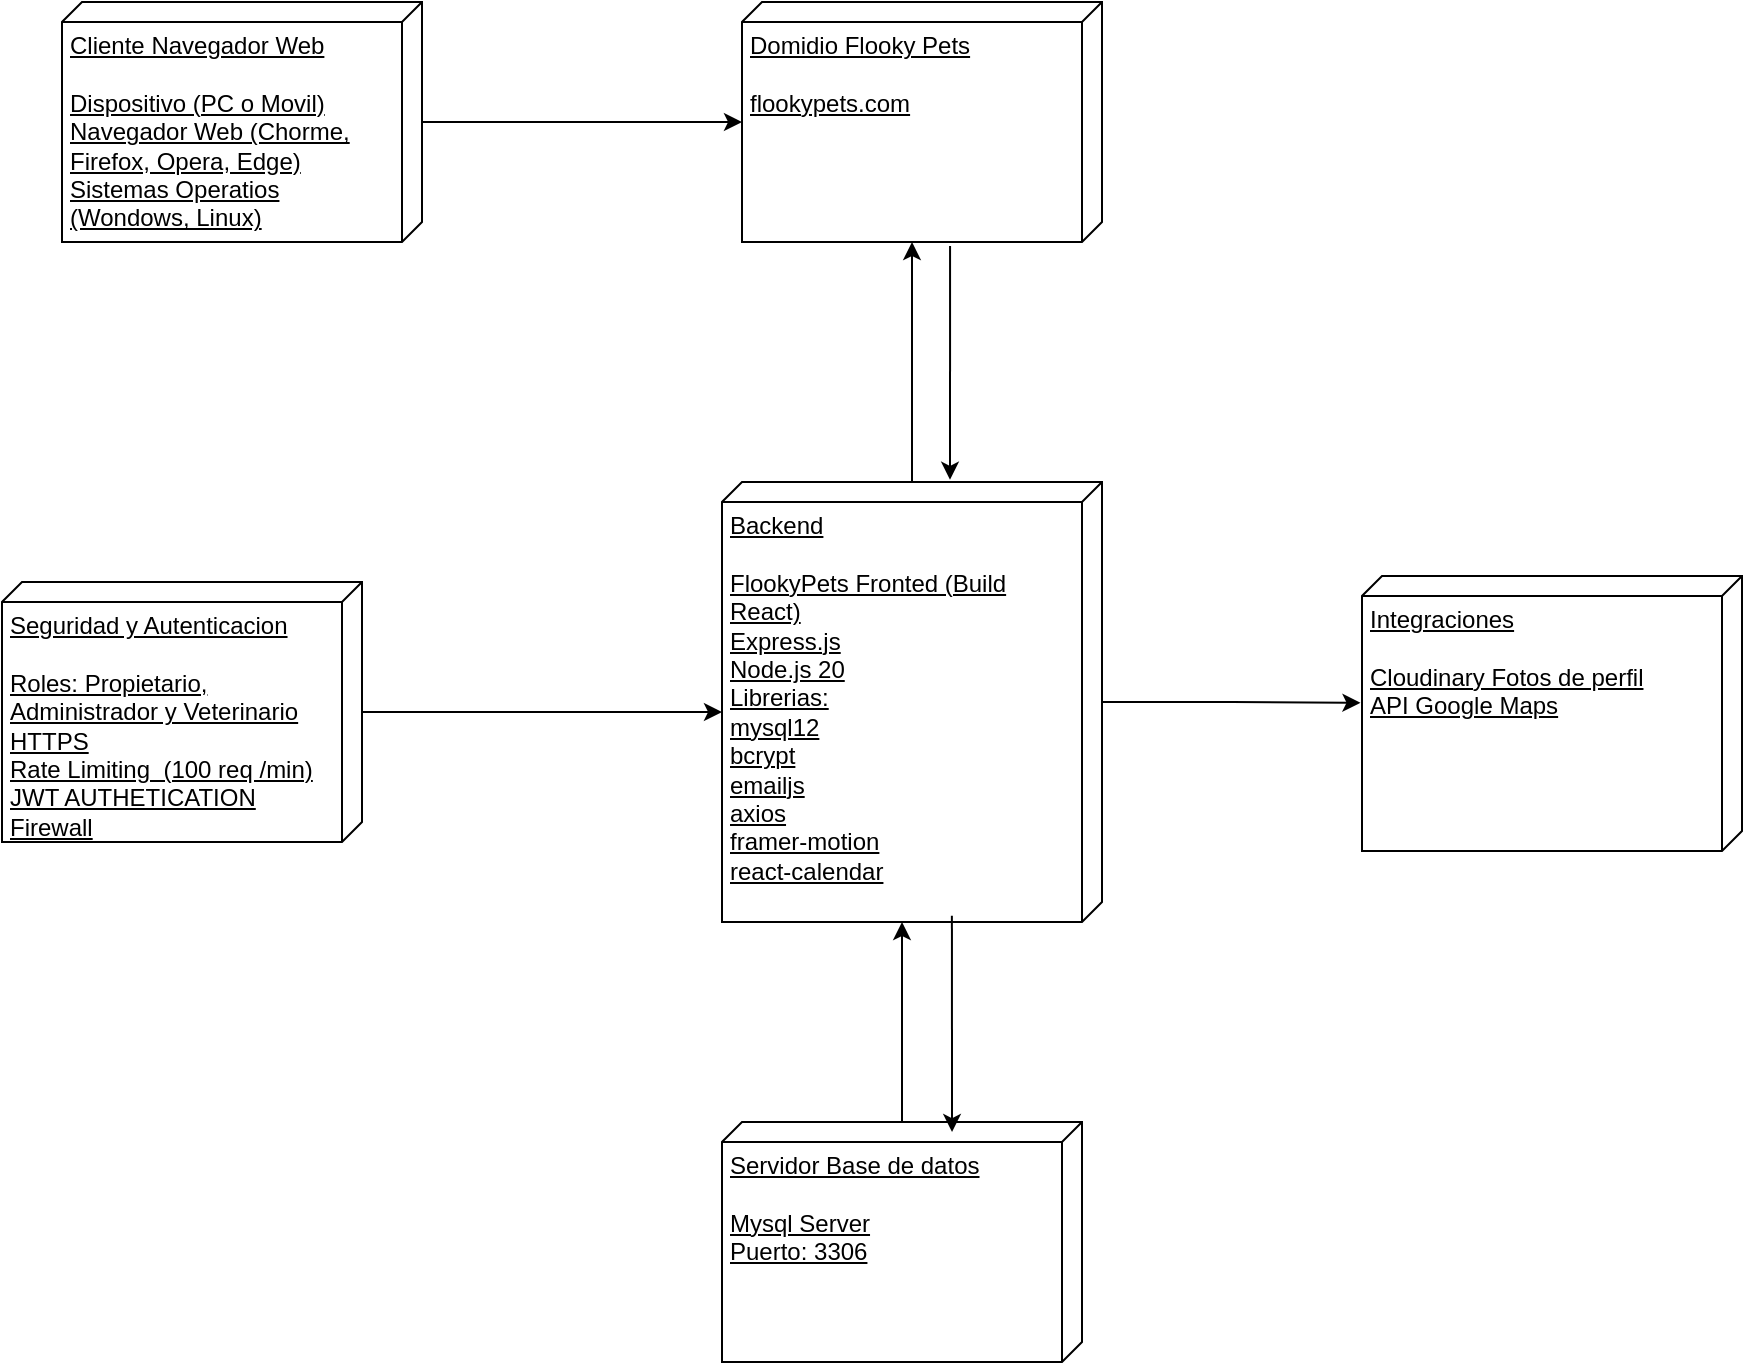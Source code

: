<mxfile version="27.2.0">
  <diagram name="Página-1" id="XO-ks9HPtesyjlmdZ-hJ">
    <mxGraphModel dx="1426" dy="785" grid="1" gridSize="10" guides="1" tooltips="1" connect="1" arrows="1" fold="1" page="1" pageScale="1" pageWidth="827" pageHeight="1169" math="0" shadow="0">
      <root>
        <mxCell id="0" />
        <mxCell id="1" parent="0" />
        <mxCell id="fUNgv41KawKYKLtGHx_W-7" style="edgeStyle=orthogonalEdgeStyle;rounded=0;orthogonalLoop=1;jettySize=auto;html=1;" parent="1" source="fUNgv41KawKYKLtGHx_W-1" target="fUNgv41KawKYKLtGHx_W-2" edge="1">
          <mxGeometry relative="1" as="geometry" />
        </mxCell>
        <mxCell id="fUNgv41KawKYKLtGHx_W-1" value="Cliente Navegador Web&lt;div&gt;&lt;br&gt;&lt;/div&gt;&lt;div&gt;Dispositivo (PC o Movil)&lt;/div&gt;&lt;div&gt;Navegador Web (Chorme, Firefox, Opera, Edge)&lt;/div&gt;&lt;div&gt;Sistemas Operatios (Wondows, Linux)&lt;/div&gt;" style="verticalAlign=top;align=left;spacingTop=8;spacingLeft=2;spacingRight=12;shape=cube;size=10;direction=south;fontStyle=4;html=1;whiteSpace=wrap;" parent="1" vertex="1">
          <mxGeometry x="90" y="160" width="180" height="120" as="geometry" />
        </mxCell>
        <mxCell id="fUNgv41KawKYKLtGHx_W-2" value="Domidio Flooky Pets&lt;div&gt;&lt;br&gt;&lt;/div&gt;&lt;div&gt;flookypets.com&lt;/div&gt;" style="verticalAlign=top;align=left;spacingTop=8;spacingLeft=2;spacingRight=12;shape=cube;size=10;direction=south;fontStyle=4;html=1;whiteSpace=wrap;" parent="1" vertex="1">
          <mxGeometry x="430" y="160" width="180" height="120" as="geometry" />
        </mxCell>
        <mxCell id="fUNgv41KawKYKLtGHx_W-3" value="Backend&lt;div&gt;&lt;br&gt;&lt;/div&gt;&lt;div&gt;FlookyPets Fronted (Build React)&lt;/div&gt;&lt;div&gt;Express.js&lt;/div&gt;&lt;div&gt;Node.js 20&lt;/div&gt;&lt;div&gt;Librerias:&lt;/div&gt;&lt;div&gt;mysql12&lt;/div&gt;&lt;div&gt;bcrypt&lt;/div&gt;&lt;div&gt;emailjs&lt;/div&gt;&lt;div&gt;axios&lt;/div&gt;&lt;div&gt;&lt;div&gt;framer-motion&lt;/div&gt;&lt;div&gt;react-calendar&lt;/div&gt;&lt;/div&gt;" style="verticalAlign=top;align=left;spacingTop=8;spacingLeft=2;spacingRight=12;shape=cube;size=10;direction=south;fontStyle=4;html=1;whiteSpace=wrap;" parent="1" vertex="1">
          <mxGeometry x="420" y="400" width="190" height="220" as="geometry" />
        </mxCell>
        <mxCell id="fUNgv41KawKYKLtGHx_W-5" style="edgeStyle=orthogonalEdgeStyle;rounded=0;orthogonalLoop=1;jettySize=auto;html=1;entryX=0;entryY=0;entryDx=120;entryDy=95;entryPerimeter=0;" parent="1" source="fUNgv41KawKYKLtGHx_W-3" target="fUNgv41KawKYKLtGHx_W-2" edge="1">
          <mxGeometry relative="1" as="geometry" />
        </mxCell>
        <mxCell id="fUNgv41KawKYKLtGHx_W-6" style="edgeStyle=orthogonalEdgeStyle;rounded=0;orthogonalLoop=1;jettySize=auto;html=1;entryX=-0.005;entryY=0.4;entryDx=0;entryDy=0;entryPerimeter=0;exitX=1.017;exitY=0.422;exitDx=0;exitDy=0;exitPerimeter=0;" parent="1" source="fUNgv41KawKYKLtGHx_W-2" target="fUNgv41KawKYKLtGHx_W-3" edge="1">
          <mxGeometry relative="1" as="geometry" />
        </mxCell>
        <mxCell id="fUNgv41KawKYKLtGHx_W-8" value="Servidor Base de datos&lt;div&gt;&lt;br&gt;&lt;/div&gt;&lt;div&gt;Mysql Server&lt;/div&gt;&lt;div&gt;Puerto: 3306&lt;/div&gt;" style="verticalAlign=top;align=left;spacingTop=8;spacingLeft=2;spacingRight=12;shape=cube;size=10;direction=south;fontStyle=4;html=1;whiteSpace=wrap;" parent="1" vertex="1">
          <mxGeometry x="420" y="720" width="180" height="120" as="geometry" />
        </mxCell>
        <mxCell id="fUNgv41KawKYKLtGHx_W-9" style="edgeStyle=orthogonalEdgeStyle;rounded=0;orthogonalLoop=1;jettySize=auto;html=1;entryX=0;entryY=0;entryDx=220;entryDy=100;entryPerimeter=0;" parent="1" source="fUNgv41KawKYKLtGHx_W-8" target="fUNgv41KawKYKLtGHx_W-3" edge="1">
          <mxGeometry relative="1" as="geometry" />
        </mxCell>
        <mxCell id="fUNgv41KawKYKLtGHx_W-10" style="edgeStyle=orthogonalEdgeStyle;rounded=0;orthogonalLoop=1;jettySize=auto;html=1;entryX=0.042;entryY=0.361;entryDx=0;entryDy=0;entryPerimeter=0;exitX=0.986;exitY=0.395;exitDx=0;exitDy=0;exitPerimeter=0;" parent="1" source="fUNgv41KawKYKLtGHx_W-3" target="fUNgv41KawKYKLtGHx_W-8" edge="1">
          <mxGeometry relative="1" as="geometry">
            <mxPoint x="530" y="630" as="sourcePoint" />
          </mxGeometry>
        </mxCell>
        <mxCell id="fUNgv41KawKYKLtGHx_W-11" value="Seguridad y Autenticacion&lt;div&gt;&lt;br&gt;&lt;/div&gt;&lt;div&gt;Roles: Propietario, Administrador y Veterinario&lt;/div&gt;&lt;div&gt;HTTPS&lt;/div&gt;&lt;div&gt;Rate Limiting&amp;nbsp; (100 req /min)&lt;/div&gt;&lt;div&gt;JWT AUTHETICATION&lt;/div&gt;&lt;div&gt;Firewall&lt;/div&gt;" style="verticalAlign=top;align=left;spacingTop=8;spacingLeft=2;spacingRight=12;shape=cube;size=10;direction=south;fontStyle=4;html=1;whiteSpace=wrap;" parent="1" vertex="1">
          <mxGeometry x="60" y="450" width="180" height="130" as="geometry" />
        </mxCell>
        <mxCell id="fUNgv41KawKYKLtGHx_W-12" style="edgeStyle=orthogonalEdgeStyle;rounded=0;orthogonalLoop=1;jettySize=auto;html=1;entryX=0;entryY=0;entryDx=115;entryDy=190;entryPerimeter=0;" parent="1" source="fUNgv41KawKYKLtGHx_W-11" target="fUNgv41KawKYKLtGHx_W-3" edge="1">
          <mxGeometry relative="1" as="geometry" />
        </mxCell>
        <mxCell id="fUNgv41KawKYKLtGHx_W-13" value="Integraciones&lt;div&gt;&lt;br&gt;&lt;/div&gt;&lt;div&gt;Cloudinary Fotos de perfil&lt;/div&gt;&lt;div&gt;API Google Maps&lt;/div&gt;" style="verticalAlign=top;align=left;spacingTop=8;spacingLeft=2;spacingRight=12;shape=cube;size=10;direction=south;fontStyle=4;html=1;whiteSpace=wrap;" parent="1" vertex="1">
          <mxGeometry x="740" y="447" width="190" height="137.5" as="geometry" />
        </mxCell>
        <mxCell id="fUNgv41KawKYKLtGHx_W-15" style="edgeStyle=orthogonalEdgeStyle;rounded=0;orthogonalLoop=1;jettySize=auto;html=1;entryX=0.461;entryY=1.004;entryDx=0;entryDy=0;entryPerimeter=0;" parent="1" source="fUNgv41KawKYKLtGHx_W-3" target="fUNgv41KawKYKLtGHx_W-13" edge="1">
          <mxGeometry relative="1" as="geometry" />
        </mxCell>
      </root>
    </mxGraphModel>
  </diagram>
</mxfile>
